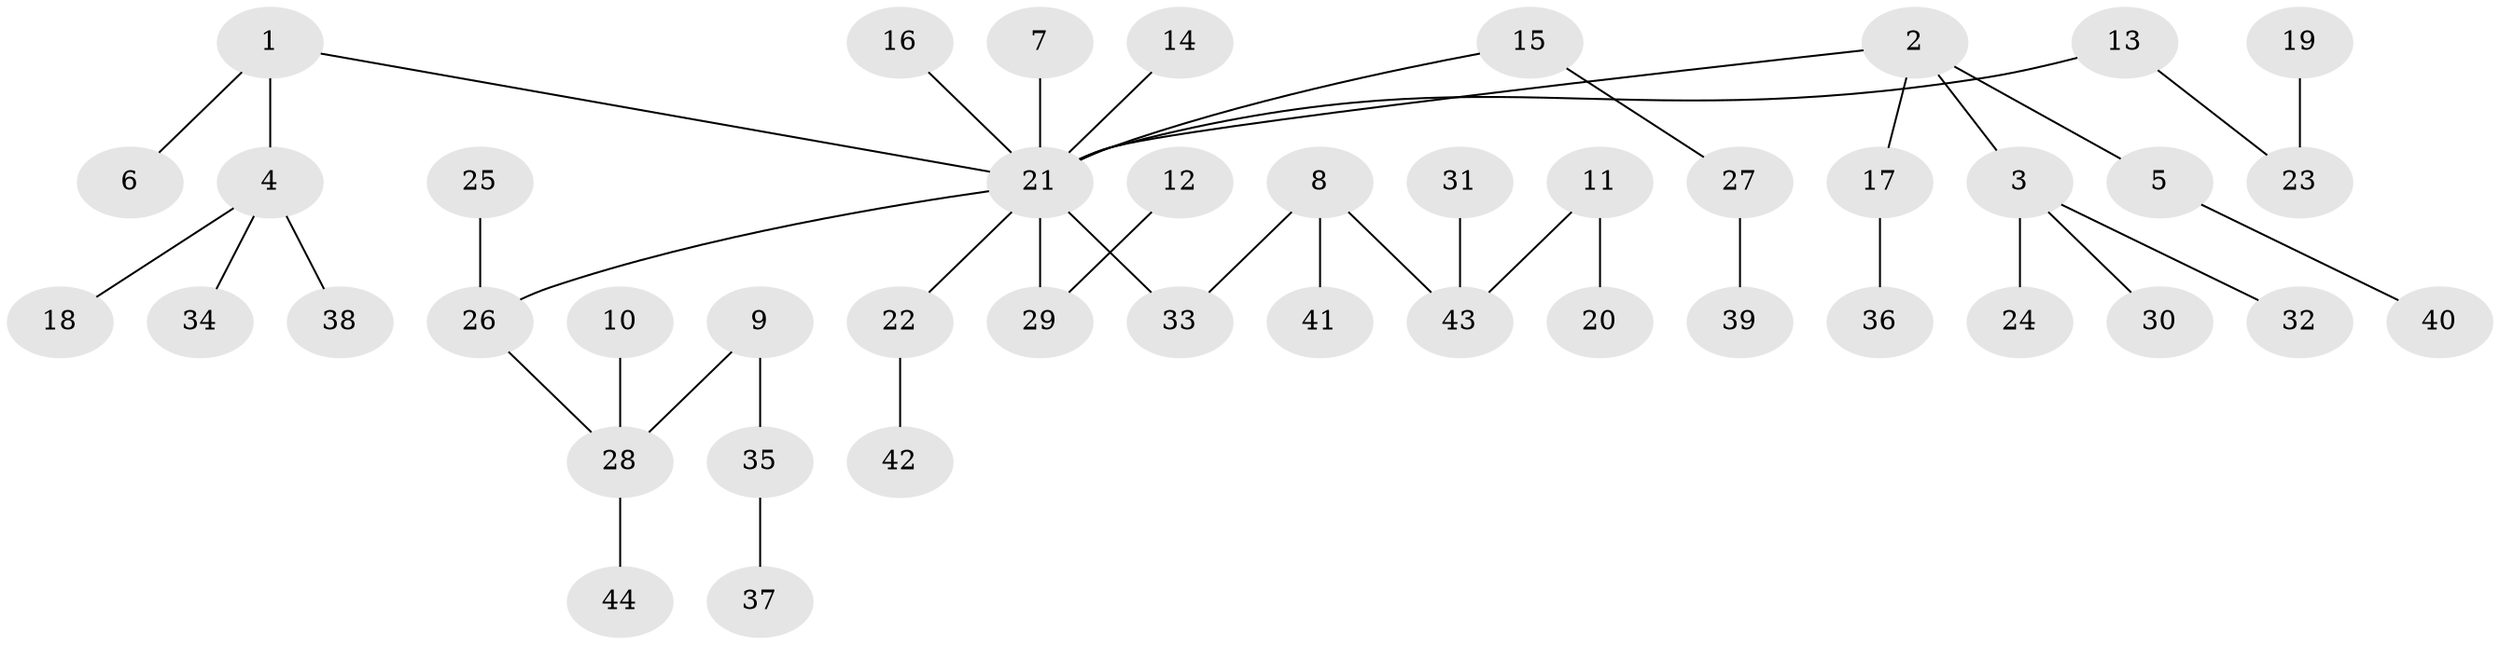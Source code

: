 // original degree distribution, {12: 0.013888888888888888, 3: 0.1111111111111111, 4: 0.05555555555555555, 5: 0.027777777777777776, 1: 0.4722222222222222, 2: 0.3194444444444444}
// Generated by graph-tools (version 1.1) at 2025/37/03/04/25 23:37:19]
// undirected, 44 vertices, 43 edges
graph export_dot {
  node [color=gray90,style=filled];
  1;
  2;
  3;
  4;
  5;
  6;
  7;
  8;
  9;
  10;
  11;
  12;
  13;
  14;
  15;
  16;
  17;
  18;
  19;
  20;
  21;
  22;
  23;
  24;
  25;
  26;
  27;
  28;
  29;
  30;
  31;
  32;
  33;
  34;
  35;
  36;
  37;
  38;
  39;
  40;
  41;
  42;
  43;
  44;
  1 -- 4 [weight=1.0];
  1 -- 6 [weight=1.0];
  1 -- 21 [weight=1.0];
  2 -- 3 [weight=1.0];
  2 -- 5 [weight=1.0];
  2 -- 17 [weight=1.0];
  2 -- 21 [weight=1.0];
  3 -- 24 [weight=1.0];
  3 -- 30 [weight=1.0];
  3 -- 32 [weight=1.0];
  4 -- 18 [weight=1.0];
  4 -- 34 [weight=1.0];
  4 -- 38 [weight=1.0];
  5 -- 40 [weight=1.0];
  7 -- 21 [weight=1.0];
  8 -- 33 [weight=1.0];
  8 -- 41 [weight=1.0];
  8 -- 43 [weight=1.0];
  9 -- 28 [weight=1.0];
  9 -- 35 [weight=1.0];
  10 -- 28 [weight=1.0];
  11 -- 20 [weight=1.0];
  11 -- 43 [weight=1.0];
  12 -- 29 [weight=1.0];
  13 -- 21 [weight=1.0];
  13 -- 23 [weight=1.0];
  14 -- 21 [weight=1.0];
  15 -- 21 [weight=1.0];
  15 -- 27 [weight=1.0];
  16 -- 21 [weight=1.0];
  17 -- 36 [weight=1.0];
  19 -- 23 [weight=1.0];
  21 -- 22 [weight=1.0];
  21 -- 26 [weight=1.0];
  21 -- 29 [weight=1.0];
  21 -- 33 [weight=1.0];
  22 -- 42 [weight=1.0];
  25 -- 26 [weight=1.0];
  26 -- 28 [weight=1.0];
  27 -- 39 [weight=1.0];
  28 -- 44 [weight=1.0];
  31 -- 43 [weight=1.0];
  35 -- 37 [weight=1.0];
}
